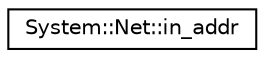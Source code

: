 digraph G
{
  edge [fontname="Helvetica",fontsize="10",labelfontname="Helvetica",labelfontsize="10"];
  node [fontname="Helvetica",fontsize="10",shape=record];
  rankdir="LR";
  Node1 [label="System::Net::in_addr",height=0.2,width=0.4,color="black", fillcolor="white", style="filled",URL="$struct_system_1_1_net_1_1in__addr.html"];
}
